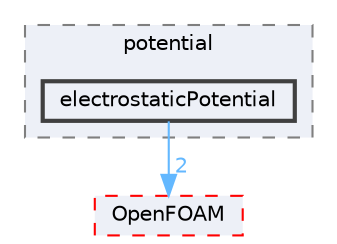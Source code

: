 digraph "src/lagrangian/molecularDynamics/potential/electrostaticPotential"
{
 // LATEX_PDF_SIZE
  bgcolor="transparent";
  edge [fontname=Helvetica,fontsize=10,labelfontname=Helvetica,labelfontsize=10];
  node [fontname=Helvetica,fontsize=10,shape=box,height=0.2,width=0.4];
  compound=true
  subgraph clusterdir_589d2223da338fceb897292fae8915cc {
    graph [ bgcolor="#edf0f7", pencolor="grey50", label="potential", fontname=Helvetica,fontsize=10 style="filled,dashed", URL="dir_589d2223da338fceb897292fae8915cc.html",tooltip=""]
  dir_96bed7a166d138515fc5d8ad4a1e2134 [label="electrostaticPotential", fillcolor="#edf0f7", color="grey25", style="filled,bold", URL="dir_96bed7a166d138515fc5d8ad4a1e2134.html",tooltip=""];
  }
  dir_c5473ff19b20e6ec4dfe5c310b3778a8 [label="OpenFOAM", fillcolor="#edf0f7", color="red", style="filled,dashed", URL="dir_c5473ff19b20e6ec4dfe5c310b3778a8.html",tooltip=""];
  dir_96bed7a166d138515fc5d8ad4a1e2134->dir_c5473ff19b20e6ec4dfe5c310b3778a8 [headlabel="2", labeldistance=1.5 headhref="dir_001127_002695.html" href="dir_001127_002695.html" color="steelblue1" fontcolor="steelblue1"];
}
